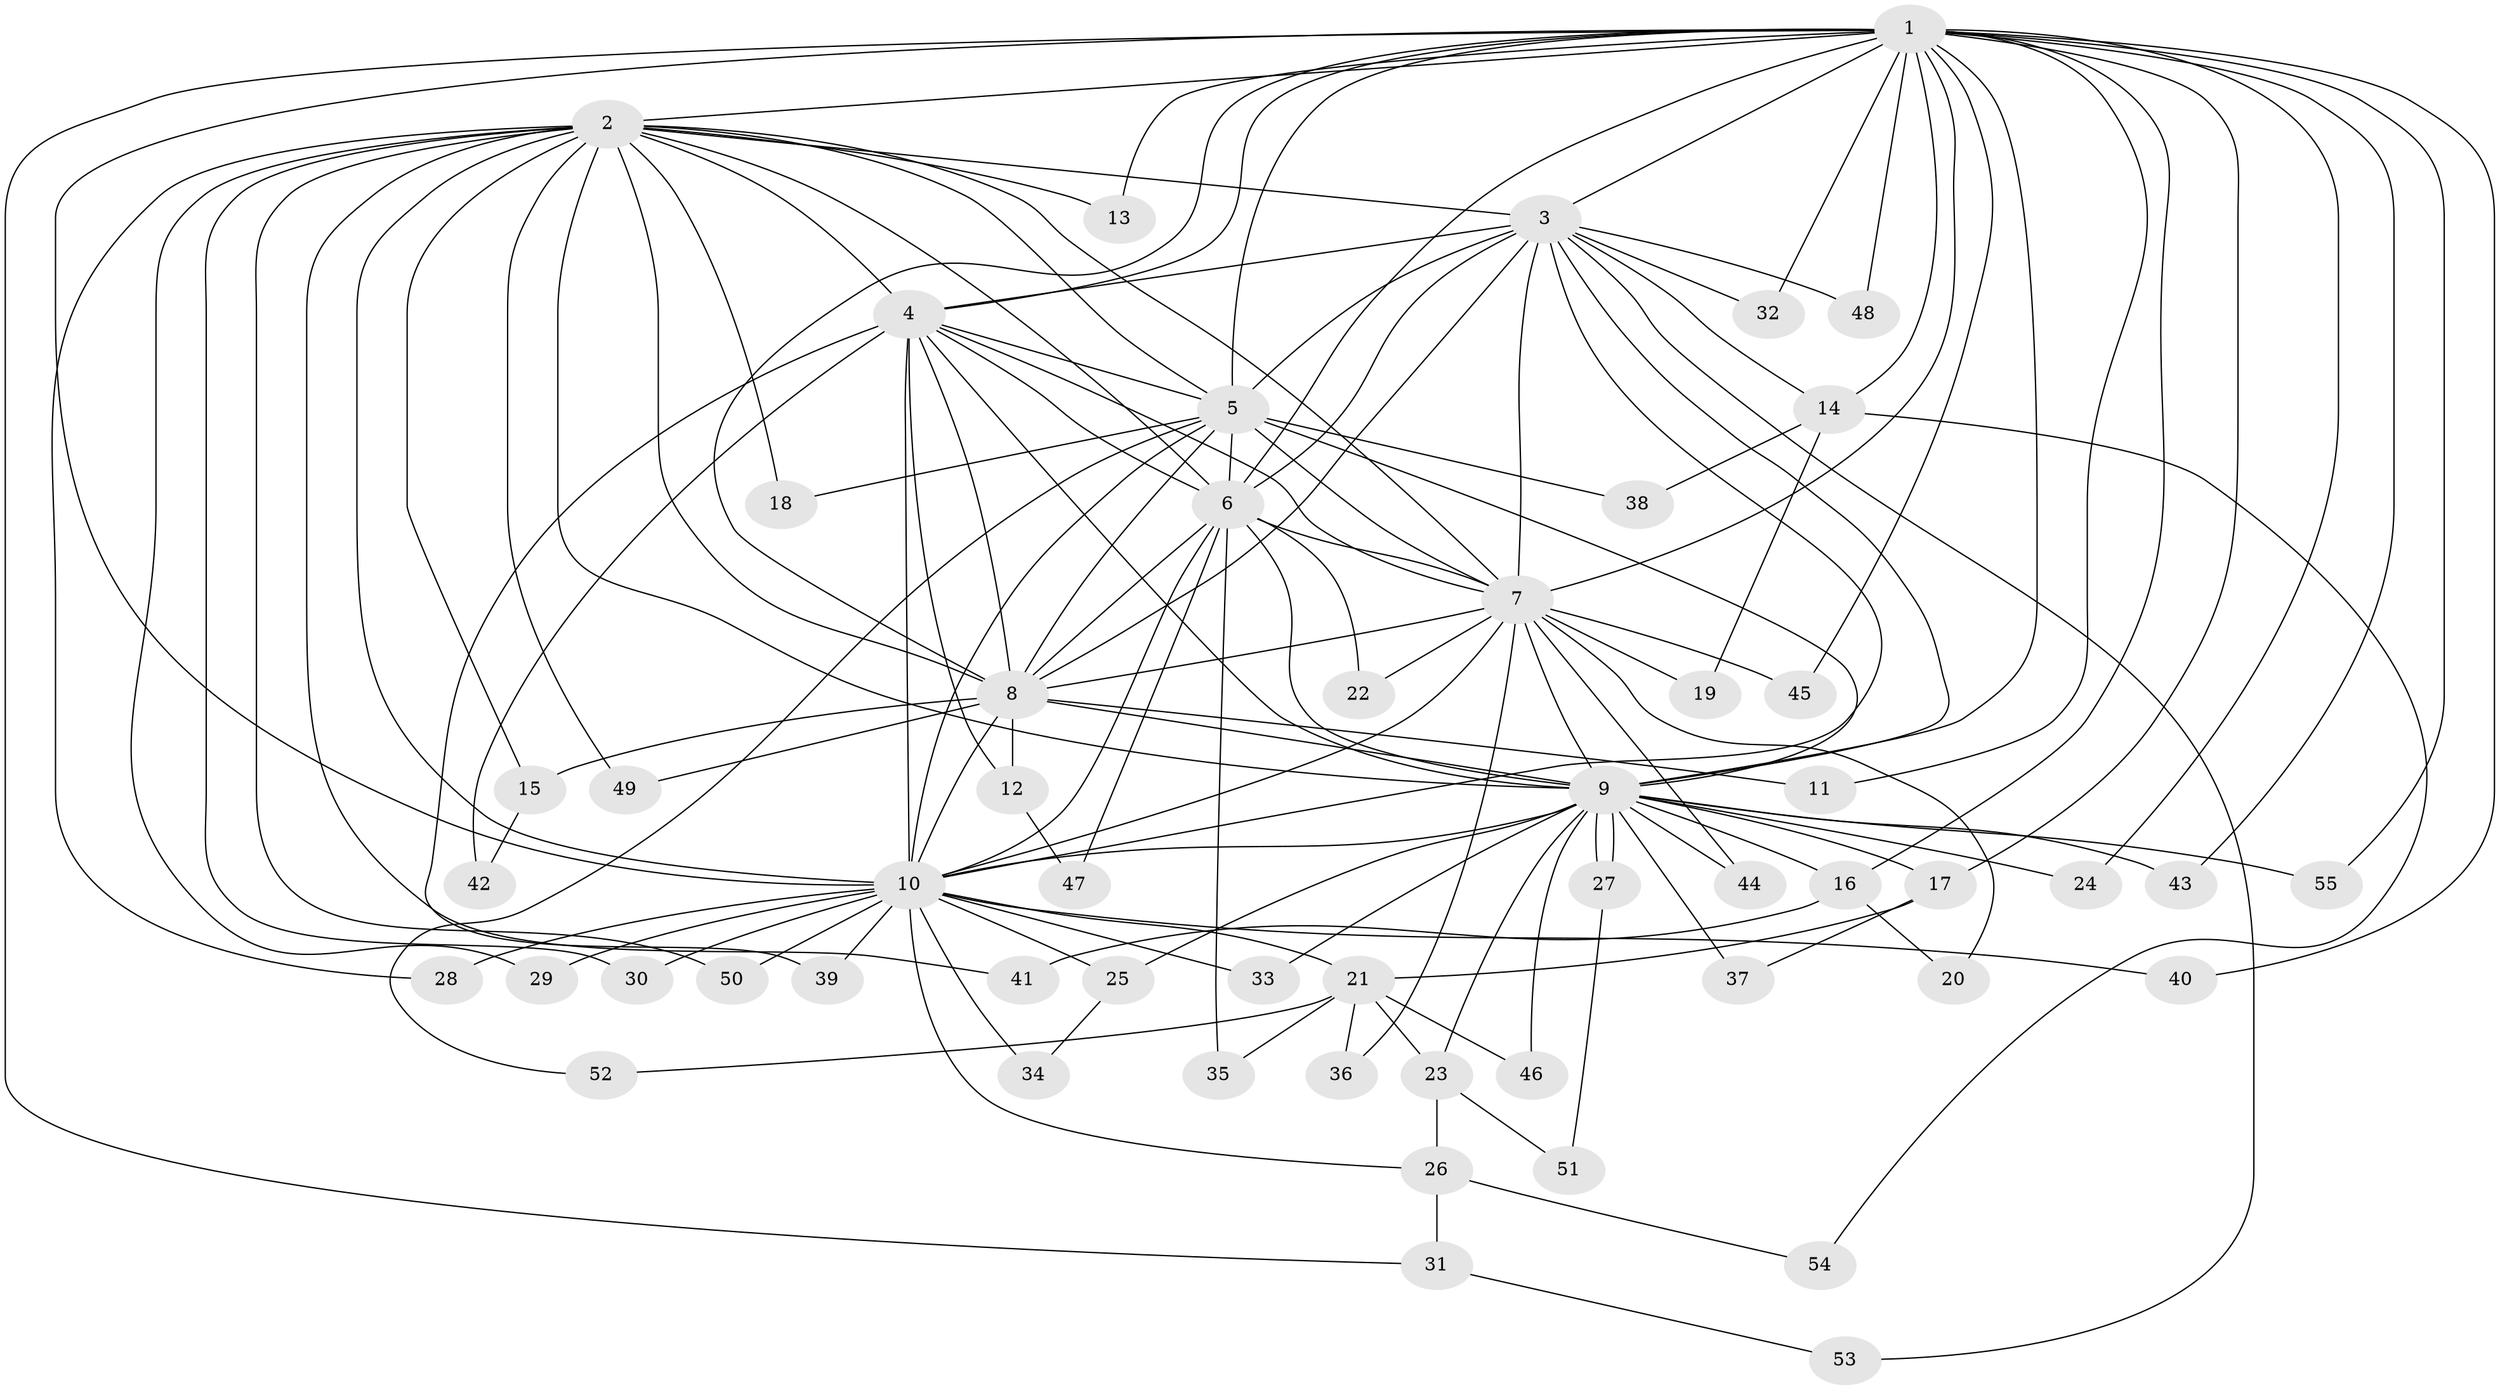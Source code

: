 // coarse degree distribution, {21: 0.025, 15: 0.025, 14: 0.025, 10: 0.05, 13: 0.025, 12: 0.025, 19: 0.025, 17: 0.025, 2: 0.6, 3: 0.075, 5: 0.025, 4: 0.025, 7: 0.025, 6: 0.025}
// Generated by graph-tools (version 1.1) at 2025/51/02/27/25 19:51:52]
// undirected, 55 vertices, 135 edges
graph export_dot {
graph [start="1"]
  node [color=gray90,style=filled];
  1;
  2;
  3;
  4;
  5;
  6;
  7;
  8;
  9;
  10;
  11;
  12;
  13;
  14;
  15;
  16;
  17;
  18;
  19;
  20;
  21;
  22;
  23;
  24;
  25;
  26;
  27;
  28;
  29;
  30;
  31;
  32;
  33;
  34;
  35;
  36;
  37;
  38;
  39;
  40;
  41;
  42;
  43;
  44;
  45;
  46;
  47;
  48;
  49;
  50;
  51;
  52;
  53;
  54;
  55;
  1 -- 2;
  1 -- 3;
  1 -- 4;
  1 -- 5;
  1 -- 6;
  1 -- 7;
  1 -- 8;
  1 -- 9;
  1 -- 10;
  1 -- 11;
  1 -- 13;
  1 -- 14;
  1 -- 16;
  1 -- 17;
  1 -- 24;
  1 -- 31;
  1 -- 32;
  1 -- 40;
  1 -- 43;
  1 -- 45;
  1 -- 48;
  1 -- 55;
  2 -- 3;
  2 -- 4;
  2 -- 5;
  2 -- 6;
  2 -- 7;
  2 -- 8;
  2 -- 9;
  2 -- 10;
  2 -- 13;
  2 -- 15;
  2 -- 18;
  2 -- 28;
  2 -- 29;
  2 -- 30;
  2 -- 41;
  2 -- 49;
  2 -- 50;
  3 -- 4;
  3 -- 5;
  3 -- 6;
  3 -- 7;
  3 -- 8;
  3 -- 9;
  3 -- 10;
  3 -- 14;
  3 -- 32;
  3 -- 48;
  3 -- 53;
  4 -- 5;
  4 -- 6;
  4 -- 7;
  4 -- 8;
  4 -- 9;
  4 -- 10;
  4 -- 12;
  4 -- 39;
  4 -- 42;
  5 -- 6;
  5 -- 7;
  5 -- 8;
  5 -- 9;
  5 -- 10;
  5 -- 18;
  5 -- 38;
  5 -- 52;
  6 -- 7;
  6 -- 8;
  6 -- 9;
  6 -- 10;
  6 -- 22;
  6 -- 35;
  6 -- 47;
  7 -- 8;
  7 -- 9;
  7 -- 10;
  7 -- 19;
  7 -- 20;
  7 -- 22;
  7 -- 36;
  7 -- 44;
  7 -- 45;
  8 -- 9;
  8 -- 10;
  8 -- 11;
  8 -- 12;
  8 -- 15;
  8 -- 49;
  9 -- 10;
  9 -- 16;
  9 -- 17;
  9 -- 23;
  9 -- 24;
  9 -- 25;
  9 -- 27;
  9 -- 27;
  9 -- 33;
  9 -- 37;
  9 -- 43;
  9 -- 44;
  9 -- 46;
  9 -- 55;
  10 -- 21;
  10 -- 25;
  10 -- 26;
  10 -- 28;
  10 -- 29;
  10 -- 30;
  10 -- 33;
  10 -- 34;
  10 -- 39;
  10 -- 40;
  10 -- 50;
  12 -- 47;
  14 -- 19;
  14 -- 38;
  14 -- 54;
  15 -- 42;
  16 -- 20;
  16 -- 41;
  17 -- 21;
  17 -- 37;
  21 -- 23;
  21 -- 35;
  21 -- 36;
  21 -- 46;
  21 -- 52;
  23 -- 26;
  23 -- 51;
  25 -- 34;
  26 -- 31;
  26 -- 54;
  27 -- 51;
  31 -- 53;
}
